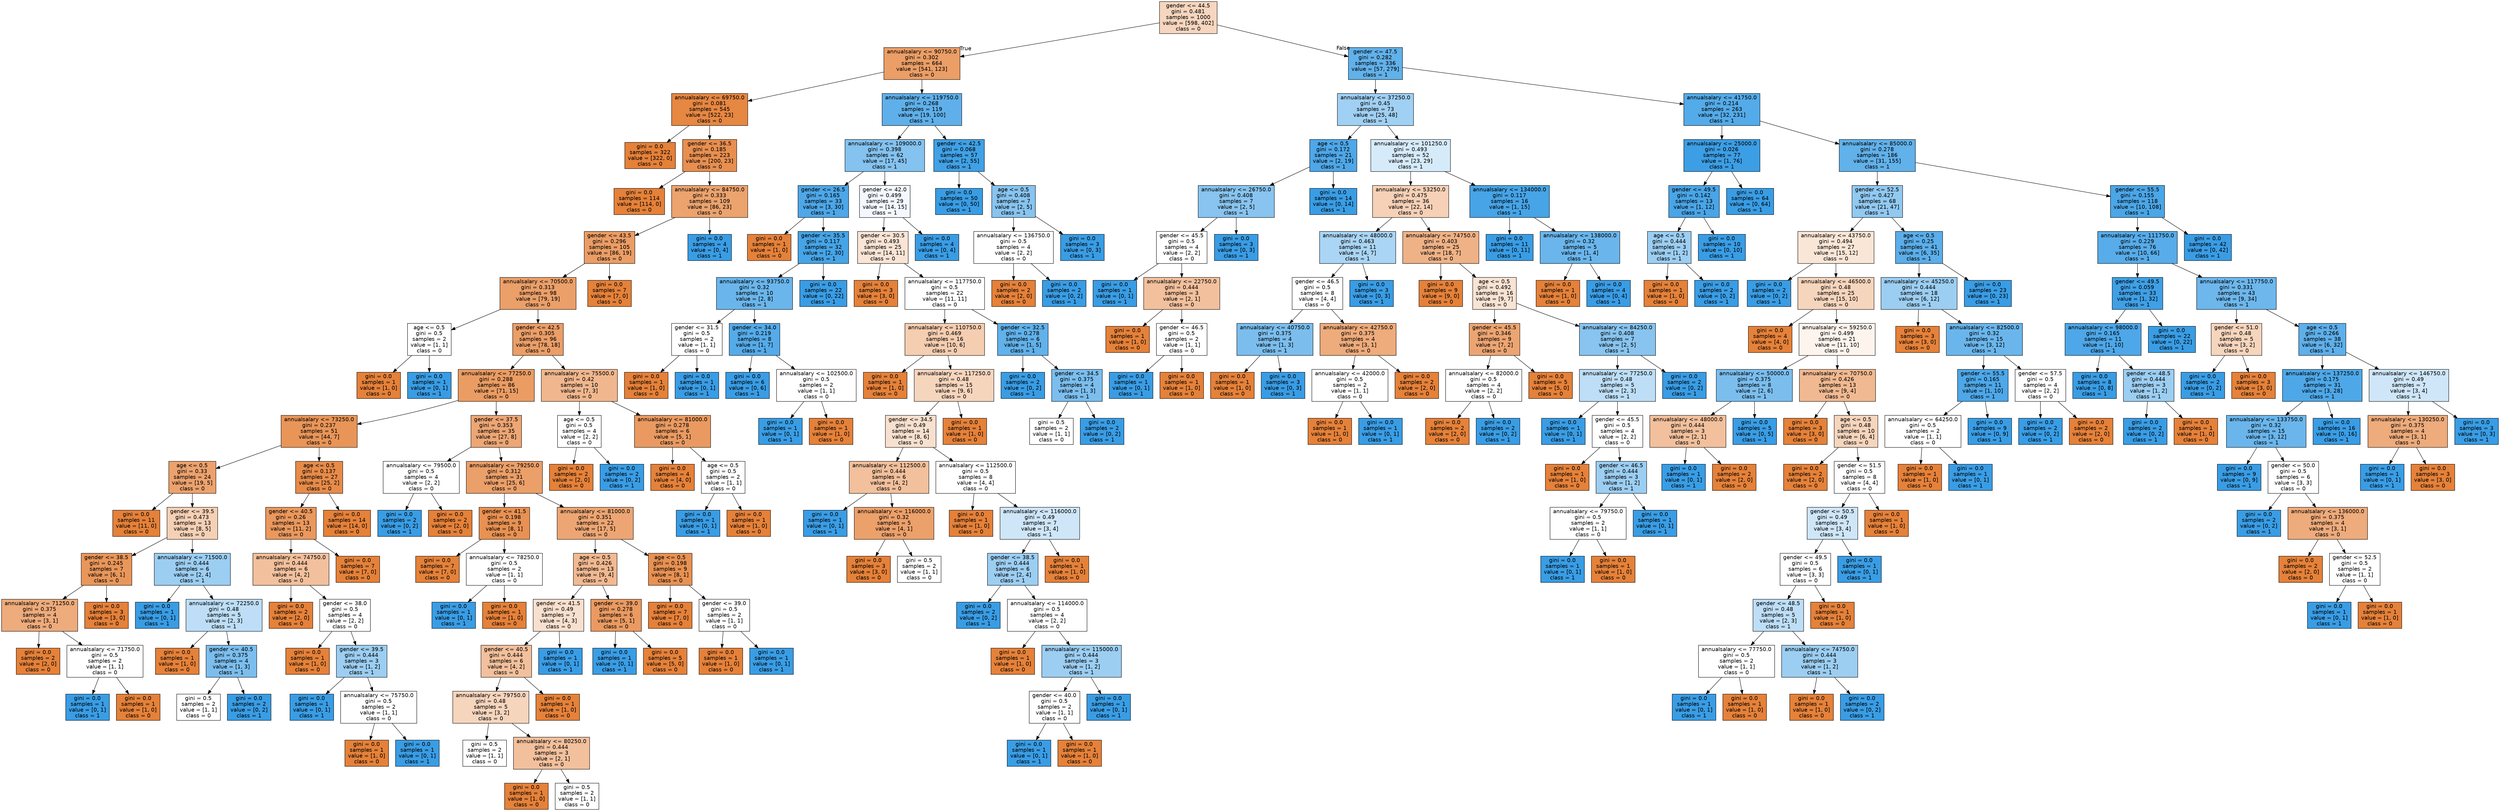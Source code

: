 digraph Tree {
node [shape=box, style="filled", color="black", fontname="helvetica"] ;
edge [fontname="helvetica"] ;
0 [label="gender <= 44.5\ngini = 0.481\nsamples = 1000\nvalue = [598, 402]\nclass = 0", fillcolor="#f6d6be"] ;
1 [label="annualsalary <= 90750.0\ngini = 0.302\nsamples = 664\nvalue = [541, 123]\nclass = 0", fillcolor="#eb9e66"] ;
0 -> 1 [labeldistance=2.5, labelangle=45, headlabel="True"] ;
2 [label="annualsalary <= 69750.0\ngini = 0.081\nsamples = 545\nvalue = [522, 23]\nclass = 0", fillcolor="#e68742"] ;
1 -> 2 ;
3 [label="gini = 0.0\nsamples = 322\nvalue = [322, 0]\nclass = 0", fillcolor="#e58139"] ;
2 -> 3 ;
4 [label="gender <= 36.5\ngini = 0.185\nsamples = 223\nvalue = [200, 23]\nclass = 0", fillcolor="#e88f50"] ;
2 -> 4 ;
5 [label="gini = 0.0\nsamples = 114\nvalue = [114, 0]\nclass = 0", fillcolor="#e58139"] ;
4 -> 5 ;
6 [label="annualsalary <= 84750.0\ngini = 0.333\nsamples = 109\nvalue = [86, 23]\nclass = 0", fillcolor="#eca36e"] ;
4 -> 6 ;
7 [label="gender <= 43.5\ngini = 0.296\nsamples = 105\nvalue = [86, 19]\nclass = 0", fillcolor="#eb9d65"] ;
6 -> 7 ;
8 [label="annualsalary <= 70500.0\ngini = 0.313\nsamples = 98\nvalue = [79, 19]\nclass = 0", fillcolor="#eb9f69"] ;
7 -> 8 ;
9 [label="age <= 0.5\ngini = 0.5\nsamples = 2\nvalue = [1, 1]\nclass = 0", fillcolor="#ffffff"] ;
8 -> 9 ;
10 [label="gini = 0.0\nsamples = 1\nvalue = [1, 0]\nclass = 0", fillcolor="#e58139"] ;
9 -> 10 ;
11 [label="gini = 0.0\nsamples = 1\nvalue = [0, 1]\nclass = 1", fillcolor="#399de5"] ;
9 -> 11 ;
12 [label="gender <= 42.5\ngini = 0.305\nsamples = 96\nvalue = [78, 18]\nclass = 0", fillcolor="#eb9e67"] ;
8 -> 12 ;
13 [label="annualsalary <= 77250.0\ngini = 0.288\nsamples = 86\nvalue = [71, 15]\nclass = 0", fillcolor="#ea9c63"] ;
12 -> 13 ;
14 [label="annualsalary <= 73250.0\ngini = 0.237\nsamples = 51\nvalue = [44, 7]\nclass = 0", fillcolor="#e99558"] ;
13 -> 14 ;
15 [label="age <= 0.5\ngini = 0.33\nsamples = 24\nvalue = [19, 5]\nclass = 0", fillcolor="#eca26d"] ;
14 -> 15 ;
16 [label="gini = 0.0\nsamples = 11\nvalue = [11, 0]\nclass = 0", fillcolor="#e58139"] ;
15 -> 16 ;
17 [label="gender <= 39.5\ngini = 0.473\nsamples = 13\nvalue = [8, 5]\nclass = 0", fillcolor="#f5d0b5"] ;
15 -> 17 ;
18 [label="gender <= 38.5\ngini = 0.245\nsamples = 7\nvalue = [6, 1]\nclass = 0", fillcolor="#e9965a"] ;
17 -> 18 ;
19 [label="annualsalary <= 71250.0\ngini = 0.375\nsamples = 4\nvalue = [3, 1]\nclass = 0", fillcolor="#eeab7b"] ;
18 -> 19 ;
20 [label="gini = 0.0\nsamples = 2\nvalue = [2, 0]\nclass = 0", fillcolor="#e58139"] ;
19 -> 20 ;
21 [label="annualsalary <= 71750.0\ngini = 0.5\nsamples = 2\nvalue = [1, 1]\nclass = 0", fillcolor="#ffffff"] ;
19 -> 21 ;
22 [label="gini = 0.0\nsamples = 1\nvalue = [0, 1]\nclass = 1", fillcolor="#399de5"] ;
21 -> 22 ;
23 [label="gini = 0.0\nsamples = 1\nvalue = [1, 0]\nclass = 0", fillcolor="#e58139"] ;
21 -> 23 ;
24 [label="gini = 0.0\nsamples = 3\nvalue = [3, 0]\nclass = 0", fillcolor="#e58139"] ;
18 -> 24 ;
25 [label="annualsalary <= 71500.0\ngini = 0.444\nsamples = 6\nvalue = [2, 4]\nclass = 1", fillcolor="#9ccef2"] ;
17 -> 25 ;
26 [label="gini = 0.0\nsamples = 1\nvalue = [0, 1]\nclass = 1", fillcolor="#399de5"] ;
25 -> 26 ;
27 [label="annualsalary <= 72250.0\ngini = 0.48\nsamples = 5\nvalue = [2, 3]\nclass = 1", fillcolor="#bddef6"] ;
25 -> 27 ;
28 [label="gini = 0.0\nsamples = 1\nvalue = [1, 0]\nclass = 0", fillcolor="#e58139"] ;
27 -> 28 ;
29 [label="gender <= 40.5\ngini = 0.375\nsamples = 4\nvalue = [1, 3]\nclass = 1", fillcolor="#7bbeee"] ;
27 -> 29 ;
30 [label="gini = 0.5\nsamples = 2\nvalue = [1, 1]\nclass = 0", fillcolor="#ffffff"] ;
29 -> 30 ;
31 [label="gini = 0.0\nsamples = 2\nvalue = [0, 2]\nclass = 1", fillcolor="#399de5"] ;
29 -> 31 ;
32 [label="age <= 0.5\ngini = 0.137\nsamples = 27\nvalue = [25, 2]\nclass = 0", fillcolor="#e78b49"] ;
14 -> 32 ;
33 [label="gender <= 40.5\ngini = 0.26\nsamples = 13\nvalue = [11, 2]\nclass = 0", fillcolor="#ea985d"] ;
32 -> 33 ;
34 [label="annualsalary <= 74750.0\ngini = 0.444\nsamples = 6\nvalue = [4, 2]\nclass = 0", fillcolor="#f2c09c"] ;
33 -> 34 ;
35 [label="gini = 0.0\nsamples = 2\nvalue = [2, 0]\nclass = 0", fillcolor="#e58139"] ;
34 -> 35 ;
36 [label="gender <= 38.0\ngini = 0.5\nsamples = 4\nvalue = [2, 2]\nclass = 0", fillcolor="#ffffff"] ;
34 -> 36 ;
37 [label="gini = 0.0\nsamples = 1\nvalue = [1, 0]\nclass = 0", fillcolor="#e58139"] ;
36 -> 37 ;
38 [label="gender <= 39.5\ngini = 0.444\nsamples = 3\nvalue = [1, 2]\nclass = 1", fillcolor="#9ccef2"] ;
36 -> 38 ;
39 [label="gini = 0.0\nsamples = 1\nvalue = [0, 1]\nclass = 1", fillcolor="#399de5"] ;
38 -> 39 ;
40 [label="annualsalary <= 75750.0\ngini = 0.5\nsamples = 2\nvalue = [1, 1]\nclass = 0", fillcolor="#ffffff"] ;
38 -> 40 ;
41 [label="gini = 0.0\nsamples = 1\nvalue = [1, 0]\nclass = 0", fillcolor="#e58139"] ;
40 -> 41 ;
42 [label="gini = 0.0\nsamples = 1\nvalue = [0, 1]\nclass = 1", fillcolor="#399de5"] ;
40 -> 42 ;
43 [label="gini = 0.0\nsamples = 7\nvalue = [7, 0]\nclass = 0", fillcolor="#e58139"] ;
33 -> 43 ;
44 [label="gini = 0.0\nsamples = 14\nvalue = [14, 0]\nclass = 0", fillcolor="#e58139"] ;
32 -> 44 ;
45 [label="gender <= 37.5\ngini = 0.353\nsamples = 35\nvalue = [27, 8]\nclass = 0", fillcolor="#eda674"] ;
13 -> 45 ;
46 [label="annualsalary <= 79500.0\ngini = 0.5\nsamples = 4\nvalue = [2, 2]\nclass = 0", fillcolor="#ffffff"] ;
45 -> 46 ;
47 [label="gini = 0.0\nsamples = 2\nvalue = [0, 2]\nclass = 1", fillcolor="#399de5"] ;
46 -> 47 ;
48 [label="gini = 0.0\nsamples = 2\nvalue = [2, 0]\nclass = 0", fillcolor="#e58139"] ;
46 -> 48 ;
49 [label="annualsalary <= 79250.0\ngini = 0.312\nsamples = 31\nvalue = [25, 6]\nclass = 0", fillcolor="#eb9f69"] ;
45 -> 49 ;
50 [label="gender <= 41.5\ngini = 0.198\nsamples = 9\nvalue = [8, 1]\nclass = 0", fillcolor="#e89152"] ;
49 -> 50 ;
51 [label="gini = 0.0\nsamples = 7\nvalue = [7, 0]\nclass = 0", fillcolor="#e58139"] ;
50 -> 51 ;
52 [label="annualsalary <= 78250.0\ngini = 0.5\nsamples = 2\nvalue = [1, 1]\nclass = 0", fillcolor="#ffffff"] ;
50 -> 52 ;
53 [label="gini = 0.0\nsamples = 1\nvalue = [0, 1]\nclass = 1", fillcolor="#399de5"] ;
52 -> 53 ;
54 [label="gini = 0.0\nsamples = 1\nvalue = [1, 0]\nclass = 0", fillcolor="#e58139"] ;
52 -> 54 ;
55 [label="annualsalary <= 81000.0\ngini = 0.351\nsamples = 22\nvalue = [17, 5]\nclass = 0", fillcolor="#eda673"] ;
49 -> 55 ;
56 [label="age <= 0.5\ngini = 0.426\nsamples = 13\nvalue = [9, 4]\nclass = 0", fillcolor="#f1b991"] ;
55 -> 56 ;
57 [label="gender <= 41.5\ngini = 0.49\nsamples = 7\nvalue = [4, 3]\nclass = 0", fillcolor="#f8e0ce"] ;
56 -> 57 ;
58 [label="gender <= 40.5\ngini = 0.444\nsamples = 6\nvalue = [4, 2]\nclass = 0", fillcolor="#f2c09c"] ;
57 -> 58 ;
59 [label="annualsalary <= 79750.0\ngini = 0.48\nsamples = 5\nvalue = [3, 2]\nclass = 0", fillcolor="#f6d5bd"] ;
58 -> 59 ;
60 [label="gini = 0.5\nsamples = 2\nvalue = [1, 1]\nclass = 0", fillcolor="#ffffff"] ;
59 -> 60 ;
61 [label="annualsalary <= 80250.0\ngini = 0.444\nsamples = 3\nvalue = [2, 1]\nclass = 0", fillcolor="#f2c09c"] ;
59 -> 61 ;
62 [label="gini = 0.0\nsamples = 1\nvalue = [1, 0]\nclass = 0", fillcolor="#e58139"] ;
61 -> 62 ;
63 [label="gini = 0.5\nsamples = 2\nvalue = [1, 1]\nclass = 0", fillcolor="#ffffff"] ;
61 -> 63 ;
64 [label="gini = 0.0\nsamples = 1\nvalue = [1, 0]\nclass = 0", fillcolor="#e58139"] ;
58 -> 64 ;
65 [label="gini = 0.0\nsamples = 1\nvalue = [0, 1]\nclass = 1", fillcolor="#399de5"] ;
57 -> 65 ;
66 [label="gender <= 39.0\ngini = 0.278\nsamples = 6\nvalue = [5, 1]\nclass = 0", fillcolor="#ea9a61"] ;
56 -> 66 ;
67 [label="gini = 0.0\nsamples = 1\nvalue = [0, 1]\nclass = 1", fillcolor="#399de5"] ;
66 -> 67 ;
68 [label="gini = 0.0\nsamples = 5\nvalue = [5, 0]\nclass = 0", fillcolor="#e58139"] ;
66 -> 68 ;
69 [label="age <= 0.5\ngini = 0.198\nsamples = 9\nvalue = [8, 1]\nclass = 0", fillcolor="#e89152"] ;
55 -> 69 ;
70 [label="gini = 0.0\nsamples = 7\nvalue = [7, 0]\nclass = 0", fillcolor="#e58139"] ;
69 -> 70 ;
71 [label="gender <= 39.0\ngini = 0.5\nsamples = 2\nvalue = [1, 1]\nclass = 0", fillcolor="#ffffff"] ;
69 -> 71 ;
72 [label="gini = 0.0\nsamples = 1\nvalue = [1, 0]\nclass = 0", fillcolor="#e58139"] ;
71 -> 72 ;
73 [label="gini = 0.0\nsamples = 1\nvalue = [0, 1]\nclass = 1", fillcolor="#399de5"] ;
71 -> 73 ;
74 [label="annualsalary <= 75500.0\ngini = 0.42\nsamples = 10\nvalue = [7, 3]\nclass = 0", fillcolor="#f0b78e"] ;
12 -> 74 ;
75 [label="age <= 0.5\ngini = 0.5\nsamples = 4\nvalue = [2, 2]\nclass = 0", fillcolor="#ffffff"] ;
74 -> 75 ;
76 [label="gini = 0.0\nsamples = 2\nvalue = [2, 0]\nclass = 0", fillcolor="#e58139"] ;
75 -> 76 ;
77 [label="gini = 0.0\nsamples = 2\nvalue = [0, 2]\nclass = 1", fillcolor="#399de5"] ;
75 -> 77 ;
78 [label="annualsalary <= 81000.0\ngini = 0.278\nsamples = 6\nvalue = [5, 1]\nclass = 0", fillcolor="#ea9a61"] ;
74 -> 78 ;
79 [label="gini = 0.0\nsamples = 4\nvalue = [4, 0]\nclass = 0", fillcolor="#e58139"] ;
78 -> 79 ;
80 [label="age <= 0.5\ngini = 0.5\nsamples = 2\nvalue = [1, 1]\nclass = 0", fillcolor="#ffffff"] ;
78 -> 80 ;
81 [label="gini = 0.0\nsamples = 1\nvalue = [0, 1]\nclass = 1", fillcolor="#399de5"] ;
80 -> 81 ;
82 [label="gini = 0.0\nsamples = 1\nvalue = [1, 0]\nclass = 0", fillcolor="#e58139"] ;
80 -> 82 ;
83 [label="gini = 0.0\nsamples = 7\nvalue = [7, 0]\nclass = 0", fillcolor="#e58139"] ;
7 -> 83 ;
84 [label="gini = 0.0\nsamples = 4\nvalue = [0, 4]\nclass = 1", fillcolor="#399de5"] ;
6 -> 84 ;
85 [label="annualsalary <= 119750.0\ngini = 0.268\nsamples = 119\nvalue = [19, 100]\nclass = 1", fillcolor="#5fb0ea"] ;
1 -> 85 ;
86 [label="annualsalary <= 109000.0\ngini = 0.398\nsamples = 62\nvalue = [17, 45]\nclass = 1", fillcolor="#84c2ef"] ;
85 -> 86 ;
87 [label="gender <= 26.5\ngini = 0.165\nsamples = 33\nvalue = [3, 30]\nclass = 1", fillcolor="#4da7e8"] ;
86 -> 87 ;
88 [label="gini = 0.0\nsamples = 1\nvalue = [1, 0]\nclass = 0", fillcolor="#e58139"] ;
87 -> 88 ;
89 [label="gender <= 35.5\ngini = 0.117\nsamples = 32\nvalue = [2, 30]\nclass = 1", fillcolor="#46a4e7"] ;
87 -> 89 ;
90 [label="annualsalary <= 93750.0\ngini = 0.32\nsamples = 10\nvalue = [2, 8]\nclass = 1", fillcolor="#6ab6ec"] ;
89 -> 90 ;
91 [label="gender <= 31.5\ngini = 0.5\nsamples = 2\nvalue = [1, 1]\nclass = 0", fillcolor="#ffffff"] ;
90 -> 91 ;
92 [label="gini = 0.0\nsamples = 1\nvalue = [1, 0]\nclass = 0", fillcolor="#e58139"] ;
91 -> 92 ;
93 [label="gini = 0.0\nsamples = 1\nvalue = [0, 1]\nclass = 1", fillcolor="#399de5"] ;
91 -> 93 ;
94 [label="gender <= 34.0\ngini = 0.219\nsamples = 8\nvalue = [1, 7]\nclass = 1", fillcolor="#55abe9"] ;
90 -> 94 ;
95 [label="gini = 0.0\nsamples = 6\nvalue = [0, 6]\nclass = 1", fillcolor="#399de5"] ;
94 -> 95 ;
96 [label="annualsalary <= 102500.0\ngini = 0.5\nsamples = 2\nvalue = [1, 1]\nclass = 0", fillcolor="#ffffff"] ;
94 -> 96 ;
97 [label="gini = 0.0\nsamples = 1\nvalue = [0, 1]\nclass = 1", fillcolor="#399de5"] ;
96 -> 97 ;
98 [label="gini = 0.0\nsamples = 1\nvalue = [1, 0]\nclass = 0", fillcolor="#e58139"] ;
96 -> 98 ;
99 [label="gini = 0.0\nsamples = 22\nvalue = [0, 22]\nclass = 1", fillcolor="#399de5"] ;
89 -> 99 ;
100 [label="gender <= 42.0\ngini = 0.499\nsamples = 29\nvalue = [14, 15]\nclass = 1", fillcolor="#f2f8fd"] ;
86 -> 100 ;
101 [label="gender <= 30.5\ngini = 0.493\nsamples = 25\nvalue = [14, 11]\nclass = 0", fillcolor="#f9e4d5"] ;
100 -> 101 ;
102 [label="gini = 0.0\nsamples = 3\nvalue = [3, 0]\nclass = 0", fillcolor="#e58139"] ;
101 -> 102 ;
103 [label="annualsalary <= 117750.0\ngini = 0.5\nsamples = 22\nvalue = [11, 11]\nclass = 0", fillcolor="#ffffff"] ;
101 -> 103 ;
104 [label="annualsalary <= 110750.0\ngini = 0.469\nsamples = 16\nvalue = [10, 6]\nclass = 0", fillcolor="#f5cdb0"] ;
103 -> 104 ;
105 [label="gini = 0.0\nsamples = 1\nvalue = [1, 0]\nclass = 0", fillcolor="#e58139"] ;
104 -> 105 ;
106 [label="annualsalary <= 117250.0\ngini = 0.48\nsamples = 15\nvalue = [9, 6]\nclass = 0", fillcolor="#f6d5bd"] ;
104 -> 106 ;
107 [label="gender <= 34.5\ngini = 0.49\nsamples = 14\nvalue = [8, 6]\nclass = 0", fillcolor="#f8e0ce"] ;
106 -> 107 ;
108 [label="annualsalary <= 112500.0\ngini = 0.444\nsamples = 6\nvalue = [4, 2]\nclass = 0", fillcolor="#f2c09c"] ;
107 -> 108 ;
109 [label="gini = 0.0\nsamples = 1\nvalue = [0, 1]\nclass = 1", fillcolor="#399de5"] ;
108 -> 109 ;
110 [label="annualsalary <= 116000.0\ngini = 0.32\nsamples = 5\nvalue = [4, 1]\nclass = 0", fillcolor="#eca06a"] ;
108 -> 110 ;
111 [label="gini = 0.0\nsamples = 3\nvalue = [3, 0]\nclass = 0", fillcolor="#e58139"] ;
110 -> 111 ;
112 [label="gini = 0.5\nsamples = 2\nvalue = [1, 1]\nclass = 0", fillcolor="#ffffff"] ;
110 -> 112 ;
113 [label="annualsalary <= 112500.0\ngini = 0.5\nsamples = 8\nvalue = [4, 4]\nclass = 0", fillcolor="#ffffff"] ;
107 -> 113 ;
114 [label="gini = 0.0\nsamples = 1\nvalue = [1, 0]\nclass = 0", fillcolor="#e58139"] ;
113 -> 114 ;
115 [label="annualsalary <= 116000.0\ngini = 0.49\nsamples = 7\nvalue = [3, 4]\nclass = 1", fillcolor="#cee6f8"] ;
113 -> 115 ;
116 [label="gender <= 38.5\ngini = 0.444\nsamples = 6\nvalue = [2, 4]\nclass = 1", fillcolor="#9ccef2"] ;
115 -> 116 ;
117 [label="gini = 0.0\nsamples = 2\nvalue = [0, 2]\nclass = 1", fillcolor="#399de5"] ;
116 -> 117 ;
118 [label="annualsalary <= 114000.0\ngini = 0.5\nsamples = 4\nvalue = [2, 2]\nclass = 0", fillcolor="#ffffff"] ;
116 -> 118 ;
119 [label="gini = 0.0\nsamples = 1\nvalue = [1, 0]\nclass = 0", fillcolor="#e58139"] ;
118 -> 119 ;
120 [label="annualsalary <= 115000.0\ngini = 0.444\nsamples = 3\nvalue = [1, 2]\nclass = 1", fillcolor="#9ccef2"] ;
118 -> 120 ;
121 [label="gender <= 40.0\ngini = 0.5\nsamples = 2\nvalue = [1, 1]\nclass = 0", fillcolor="#ffffff"] ;
120 -> 121 ;
122 [label="gini = 0.0\nsamples = 1\nvalue = [0, 1]\nclass = 1", fillcolor="#399de5"] ;
121 -> 122 ;
123 [label="gini = 0.0\nsamples = 1\nvalue = [1, 0]\nclass = 0", fillcolor="#e58139"] ;
121 -> 123 ;
124 [label="gini = 0.0\nsamples = 1\nvalue = [0, 1]\nclass = 1", fillcolor="#399de5"] ;
120 -> 124 ;
125 [label="gini = 0.0\nsamples = 1\nvalue = [1, 0]\nclass = 0", fillcolor="#e58139"] ;
115 -> 125 ;
126 [label="gini = 0.0\nsamples = 1\nvalue = [1, 0]\nclass = 0", fillcolor="#e58139"] ;
106 -> 126 ;
127 [label="gender <= 32.5\ngini = 0.278\nsamples = 6\nvalue = [1, 5]\nclass = 1", fillcolor="#61b1ea"] ;
103 -> 127 ;
128 [label="gini = 0.0\nsamples = 2\nvalue = [0, 2]\nclass = 1", fillcolor="#399de5"] ;
127 -> 128 ;
129 [label="gender <= 34.5\ngini = 0.375\nsamples = 4\nvalue = [1, 3]\nclass = 1", fillcolor="#7bbeee"] ;
127 -> 129 ;
130 [label="gini = 0.5\nsamples = 2\nvalue = [1, 1]\nclass = 0", fillcolor="#ffffff"] ;
129 -> 130 ;
131 [label="gini = 0.0\nsamples = 2\nvalue = [0, 2]\nclass = 1", fillcolor="#399de5"] ;
129 -> 131 ;
132 [label="gini = 0.0\nsamples = 4\nvalue = [0, 4]\nclass = 1", fillcolor="#399de5"] ;
100 -> 132 ;
133 [label="gender <= 42.5\ngini = 0.068\nsamples = 57\nvalue = [2, 55]\nclass = 1", fillcolor="#40a1e6"] ;
85 -> 133 ;
134 [label="gini = 0.0\nsamples = 50\nvalue = [0, 50]\nclass = 1", fillcolor="#399de5"] ;
133 -> 134 ;
135 [label="age <= 0.5\ngini = 0.408\nsamples = 7\nvalue = [2, 5]\nclass = 1", fillcolor="#88c4ef"] ;
133 -> 135 ;
136 [label="annualsalary <= 136750.0\ngini = 0.5\nsamples = 4\nvalue = [2, 2]\nclass = 0", fillcolor="#ffffff"] ;
135 -> 136 ;
137 [label="gini = 0.0\nsamples = 2\nvalue = [2, 0]\nclass = 0", fillcolor="#e58139"] ;
136 -> 137 ;
138 [label="gini = 0.0\nsamples = 2\nvalue = [0, 2]\nclass = 1", fillcolor="#399de5"] ;
136 -> 138 ;
139 [label="gini = 0.0\nsamples = 3\nvalue = [0, 3]\nclass = 1", fillcolor="#399de5"] ;
135 -> 139 ;
140 [label="gender <= 47.5\ngini = 0.282\nsamples = 336\nvalue = [57, 279]\nclass = 1", fillcolor="#61b1ea"] ;
0 -> 140 [labeldistance=2.5, labelangle=-45, headlabel="False"] ;
141 [label="annualsalary <= 37250.0\ngini = 0.45\nsamples = 73\nvalue = [25, 48]\nclass = 1", fillcolor="#a0d0f3"] ;
140 -> 141 ;
142 [label="age <= 0.5\ngini = 0.172\nsamples = 21\nvalue = [2, 19]\nclass = 1", fillcolor="#4ea7e8"] ;
141 -> 142 ;
143 [label="annualsalary <= 26750.0\ngini = 0.408\nsamples = 7\nvalue = [2, 5]\nclass = 1", fillcolor="#88c4ef"] ;
142 -> 143 ;
144 [label="gender <= 45.5\ngini = 0.5\nsamples = 4\nvalue = [2, 2]\nclass = 0", fillcolor="#ffffff"] ;
143 -> 144 ;
145 [label="gini = 0.0\nsamples = 1\nvalue = [0, 1]\nclass = 1", fillcolor="#399de5"] ;
144 -> 145 ;
146 [label="annualsalary <= 22750.0\ngini = 0.444\nsamples = 3\nvalue = [2, 1]\nclass = 0", fillcolor="#f2c09c"] ;
144 -> 146 ;
147 [label="gini = 0.0\nsamples = 1\nvalue = [1, 0]\nclass = 0", fillcolor="#e58139"] ;
146 -> 147 ;
148 [label="gender <= 46.5\ngini = 0.5\nsamples = 2\nvalue = [1, 1]\nclass = 0", fillcolor="#ffffff"] ;
146 -> 148 ;
149 [label="gini = 0.0\nsamples = 1\nvalue = [0, 1]\nclass = 1", fillcolor="#399de5"] ;
148 -> 149 ;
150 [label="gini = 0.0\nsamples = 1\nvalue = [1, 0]\nclass = 0", fillcolor="#e58139"] ;
148 -> 150 ;
151 [label="gini = 0.0\nsamples = 3\nvalue = [0, 3]\nclass = 1", fillcolor="#399de5"] ;
143 -> 151 ;
152 [label="gini = 0.0\nsamples = 14\nvalue = [0, 14]\nclass = 1", fillcolor="#399de5"] ;
142 -> 152 ;
153 [label="annualsalary <= 101250.0\ngini = 0.493\nsamples = 52\nvalue = [23, 29]\nclass = 1", fillcolor="#d6ebfa"] ;
141 -> 153 ;
154 [label="annualsalary <= 53250.0\ngini = 0.475\nsamples = 36\nvalue = [22, 14]\nclass = 0", fillcolor="#f6d1b7"] ;
153 -> 154 ;
155 [label="annualsalary <= 48000.0\ngini = 0.463\nsamples = 11\nvalue = [4, 7]\nclass = 1", fillcolor="#aad5f4"] ;
154 -> 155 ;
156 [label="gender <= 46.5\ngini = 0.5\nsamples = 8\nvalue = [4, 4]\nclass = 0", fillcolor="#ffffff"] ;
155 -> 156 ;
157 [label="annualsalary <= 40750.0\ngini = 0.375\nsamples = 4\nvalue = [1, 3]\nclass = 1", fillcolor="#7bbeee"] ;
156 -> 157 ;
158 [label="gini = 0.0\nsamples = 1\nvalue = [1, 0]\nclass = 0", fillcolor="#e58139"] ;
157 -> 158 ;
159 [label="gini = 0.0\nsamples = 3\nvalue = [0, 3]\nclass = 1", fillcolor="#399de5"] ;
157 -> 159 ;
160 [label="annualsalary <= 42750.0\ngini = 0.375\nsamples = 4\nvalue = [3, 1]\nclass = 0", fillcolor="#eeab7b"] ;
156 -> 160 ;
161 [label="annualsalary <= 42000.0\ngini = 0.5\nsamples = 2\nvalue = [1, 1]\nclass = 0", fillcolor="#ffffff"] ;
160 -> 161 ;
162 [label="gini = 0.0\nsamples = 1\nvalue = [1, 0]\nclass = 0", fillcolor="#e58139"] ;
161 -> 162 ;
163 [label="gini = 0.0\nsamples = 1\nvalue = [0, 1]\nclass = 1", fillcolor="#399de5"] ;
161 -> 163 ;
164 [label="gini = 0.0\nsamples = 2\nvalue = [2, 0]\nclass = 0", fillcolor="#e58139"] ;
160 -> 164 ;
165 [label="gini = 0.0\nsamples = 3\nvalue = [0, 3]\nclass = 1", fillcolor="#399de5"] ;
155 -> 165 ;
166 [label="annualsalary <= 74750.0\ngini = 0.403\nsamples = 25\nvalue = [18, 7]\nclass = 0", fillcolor="#efb286"] ;
154 -> 166 ;
167 [label="gini = 0.0\nsamples = 9\nvalue = [9, 0]\nclass = 0", fillcolor="#e58139"] ;
166 -> 167 ;
168 [label="age <= 0.5\ngini = 0.492\nsamples = 16\nvalue = [9, 7]\nclass = 0", fillcolor="#f9e3d3"] ;
166 -> 168 ;
169 [label="gender <= 45.5\ngini = 0.346\nsamples = 9\nvalue = [7, 2]\nclass = 0", fillcolor="#eca572"] ;
168 -> 169 ;
170 [label="annualsalary <= 82000.0\ngini = 0.5\nsamples = 4\nvalue = [2, 2]\nclass = 0", fillcolor="#ffffff"] ;
169 -> 170 ;
171 [label="gini = 0.0\nsamples = 2\nvalue = [2, 0]\nclass = 0", fillcolor="#e58139"] ;
170 -> 171 ;
172 [label="gini = 0.0\nsamples = 2\nvalue = [0, 2]\nclass = 1", fillcolor="#399de5"] ;
170 -> 172 ;
173 [label="gini = 0.0\nsamples = 5\nvalue = [5, 0]\nclass = 0", fillcolor="#e58139"] ;
169 -> 173 ;
174 [label="annualsalary <= 84250.0\ngini = 0.408\nsamples = 7\nvalue = [2, 5]\nclass = 1", fillcolor="#88c4ef"] ;
168 -> 174 ;
175 [label="annualsalary <= 77250.0\ngini = 0.48\nsamples = 5\nvalue = [2, 3]\nclass = 1", fillcolor="#bddef6"] ;
174 -> 175 ;
176 [label="gini = 0.0\nsamples = 1\nvalue = [0, 1]\nclass = 1", fillcolor="#399de5"] ;
175 -> 176 ;
177 [label="gender <= 45.5\ngini = 0.5\nsamples = 4\nvalue = [2, 2]\nclass = 0", fillcolor="#ffffff"] ;
175 -> 177 ;
178 [label="gini = 0.0\nsamples = 1\nvalue = [1, 0]\nclass = 0", fillcolor="#e58139"] ;
177 -> 178 ;
179 [label="gender <= 46.5\ngini = 0.444\nsamples = 3\nvalue = [1, 2]\nclass = 1", fillcolor="#9ccef2"] ;
177 -> 179 ;
180 [label="annualsalary <= 79750.0\ngini = 0.5\nsamples = 2\nvalue = [1, 1]\nclass = 0", fillcolor="#ffffff"] ;
179 -> 180 ;
181 [label="gini = 0.0\nsamples = 1\nvalue = [0, 1]\nclass = 1", fillcolor="#399de5"] ;
180 -> 181 ;
182 [label="gini = 0.0\nsamples = 1\nvalue = [1, 0]\nclass = 0", fillcolor="#e58139"] ;
180 -> 182 ;
183 [label="gini = 0.0\nsamples = 1\nvalue = [0, 1]\nclass = 1", fillcolor="#399de5"] ;
179 -> 183 ;
184 [label="gini = 0.0\nsamples = 2\nvalue = [0, 2]\nclass = 1", fillcolor="#399de5"] ;
174 -> 184 ;
185 [label="annualsalary <= 134000.0\ngini = 0.117\nsamples = 16\nvalue = [1, 15]\nclass = 1", fillcolor="#46a4e7"] ;
153 -> 185 ;
186 [label="gini = 0.0\nsamples = 11\nvalue = [0, 11]\nclass = 1", fillcolor="#399de5"] ;
185 -> 186 ;
187 [label="annualsalary <= 138000.0\ngini = 0.32\nsamples = 5\nvalue = [1, 4]\nclass = 1", fillcolor="#6ab6ec"] ;
185 -> 187 ;
188 [label="gini = 0.0\nsamples = 1\nvalue = [1, 0]\nclass = 0", fillcolor="#e58139"] ;
187 -> 188 ;
189 [label="gini = 0.0\nsamples = 4\nvalue = [0, 4]\nclass = 1", fillcolor="#399de5"] ;
187 -> 189 ;
190 [label="annualsalary <= 41750.0\ngini = 0.214\nsamples = 263\nvalue = [32, 231]\nclass = 1", fillcolor="#54abe9"] ;
140 -> 190 ;
191 [label="annualsalary <= 25000.0\ngini = 0.026\nsamples = 77\nvalue = [1, 76]\nclass = 1", fillcolor="#3c9ee5"] ;
190 -> 191 ;
192 [label="gender <= 49.5\ngini = 0.142\nsamples = 13\nvalue = [1, 12]\nclass = 1", fillcolor="#49a5e7"] ;
191 -> 192 ;
193 [label="age <= 0.5\ngini = 0.444\nsamples = 3\nvalue = [1, 2]\nclass = 1", fillcolor="#9ccef2"] ;
192 -> 193 ;
194 [label="gini = 0.0\nsamples = 1\nvalue = [1, 0]\nclass = 0", fillcolor="#e58139"] ;
193 -> 194 ;
195 [label="gini = 0.0\nsamples = 2\nvalue = [0, 2]\nclass = 1", fillcolor="#399de5"] ;
193 -> 195 ;
196 [label="gini = 0.0\nsamples = 10\nvalue = [0, 10]\nclass = 1", fillcolor="#399de5"] ;
192 -> 196 ;
197 [label="gini = 0.0\nsamples = 64\nvalue = [0, 64]\nclass = 1", fillcolor="#399de5"] ;
191 -> 197 ;
198 [label="annualsalary <= 85000.0\ngini = 0.278\nsamples = 186\nvalue = [31, 155]\nclass = 1", fillcolor="#61b1ea"] ;
190 -> 198 ;
199 [label="gender <= 52.5\ngini = 0.427\nsamples = 68\nvalue = [21, 47]\nclass = 1", fillcolor="#91c9f1"] ;
198 -> 199 ;
200 [label="annualsalary <= 43750.0\ngini = 0.494\nsamples = 27\nvalue = [15, 12]\nclass = 0", fillcolor="#fae6d7"] ;
199 -> 200 ;
201 [label="gini = 0.0\nsamples = 2\nvalue = [0, 2]\nclass = 1", fillcolor="#399de5"] ;
200 -> 201 ;
202 [label="annualsalary <= 46500.0\ngini = 0.48\nsamples = 25\nvalue = [15, 10]\nclass = 0", fillcolor="#f6d5bd"] ;
200 -> 202 ;
203 [label="gini = 0.0\nsamples = 4\nvalue = [4, 0]\nclass = 0", fillcolor="#e58139"] ;
202 -> 203 ;
204 [label="annualsalary <= 59250.0\ngini = 0.499\nsamples = 21\nvalue = [11, 10]\nclass = 0", fillcolor="#fdf4ed"] ;
202 -> 204 ;
205 [label="annualsalary <= 50000.0\ngini = 0.375\nsamples = 8\nvalue = [2, 6]\nclass = 1", fillcolor="#7bbeee"] ;
204 -> 205 ;
206 [label="annualsalary <= 48000.0\ngini = 0.444\nsamples = 3\nvalue = [2, 1]\nclass = 0", fillcolor="#f2c09c"] ;
205 -> 206 ;
207 [label="gini = 0.0\nsamples = 1\nvalue = [0, 1]\nclass = 1", fillcolor="#399de5"] ;
206 -> 207 ;
208 [label="gini = 0.0\nsamples = 2\nvalue = [2, 0]\nclass = 0", fillcolor="#e58139"] ;
206 -> 208 ;
209 [label="gini = 0.0\nsamples = 5\nvalue = [0, 5]\nclass = 1", fillcolor="#399de5"] ;
205 -> 209 ;
210 [label="annualsalary <= 70750.0\ngini = 0.426\nsamples = 13\nvalue = [9, 4]\nclass = 0", fillcolor="#f1b991"] ;
204 -> 210 ;
211 [label="gini = 0.0\nsamples = 3\nvalue = [3, 0]\nclass = 0", fillcolor="#e58139"] ;
210 -> 211 ;
212 [label="age <= 0.5\ngini = 0.48\nsamples = 10\nvalue = [6, 4]\nclass = 0", fillcolor="#f6d5bd"] ;
210 -> 212 ;
213 [label="gini = 0.0\nsamples = 2\nvalue = [2, 0]\nclass = 0", fillcolor="#e58139"] ;
212 -> 213 ;
214 [label="gender <= 51.5\ngini = 0.5\nsamples = 8\nvalue = [4, 4]\nclass = 0", fillcolor="#ffffff"] ;
212 -> 214 ;
215 [label="gender <= 50.5\ngini = 0.49\nsamples = 7\nvalue = [3, 4]\nclass = 1", fillcolor="#cee6f8"] ;
214 -> 215 ;
216 [label="gender <= 49.5\ngini = 0.5\nsamples = 6\nvalue = [3, 3]\nclass = 0", fillcolor="#ffffff"] ;
215 -> 216 ;
217 [label="gender <= 48.5\ngini = 0.48\nsamples = 5\nvalue = [2, 3]\nclass = 1", fillcolor="#bddef6"] ;
216 -> 217 ;
218 [label="annualsalary <= 77750.0\ngini = 0.5\nsamples = 2\nvalue = [1, 1]\nclass = 0", fillcolor="#ffffff"] ;
217 -> 218 ;
219 [label="gini = 0.0\nsamples = 1\nvalue = [0, 1]\nclass = 1", fillcolor="#399de5"] ;
218 -> 219 ;
220 [label="gini = 0.0\nsamples = 1\nvalue = [1, 0]\nclass = 0", fillcolor="#e58139"] ;
218 -> 220 ;
221 [label="annualsalary <= 74750.0\ngini = 0.444\nsamples = 3\nvalue = [1, 2]\nclass = 1", fillcolor="#9ccef2"] ;
217 -> 221 ;
222 [label="gini = 0.0\nsamples = 1\nvalue = [1, 0]\nclass = 0", fillcolor="#e58139"] ;
221 -> 222 ;
223 [label="gini = 0.0\nsamples = 2\nvalue = [0, 2]\nclass = 1", fillcolor="#399de5"] ;
221 -> 223 ;
224 [label="gini = 0.0\nsamples = 1\nvalue = [1, 0]\nclass = 0", fillcolor="#e58139"] ;
216 -> 224 ;
225 [label="gini = 0.0\nsamples = 1\nvalue = [0, 1]\nclass = 1", fillcolor="#399de5"] ;
215 -> 225 ;
226 [label="gini = 0.0\nsamples = 1\nvalue = [1, 0]\nclass = 0", fillcolor="#e58139"] ;
214 -> 226 ;
227 [label="age <= 0.5\ngini = 0.25\nsamples = 41\nvalue = [6, 35]\nclass = 1", fillcolor="#5baee9"] ;
199 -> 227 ;
228 [label="annualsalary <= 45250.0\ngini = 0.444\nsamples = 18\nvalue = [6, 12]\nclass = 1", fillcolor="#9ccef2"] ;
227 -> 228 ;
229 [label="gini = 0.0\nsamples = 3\nvalue = [3, 0]\nclass = 0", fillcolor="#e58139"] ;
228 -> 229 ;
230 [label="annualsalary <= 82500.0\ngini = 0.32\nsamples = 15\nvalue = [3, 12]\nclass = 1", fillcolor="#6ab6ec"] ;
228 -> 230 ;
231 [label="gender <= 55.5\ngini = 0.165\nsamples = 11\nvalue = [1, 10]\nclass = 1", fillcolor="#4da7e8"] ;
230 -> 231 ;
232 [label="annualsalary <= 64250.0\ngini = 0.5\nsamples = 2\nvalue = [1, 1]\nclass = 0", fillcolor="#ffffff"] ;
231 -> 232 ;
233 [label="gini = 0.0\nsamples = 1\nvalue = [1, 0]\nclass = 0", fillcolor="#e58139"] ;
232 -> 233 ;
234 [label="gini = 0.0\nsamples = 1\nvalue = [0, 1]\nclass = 1", fillcolor="#399de5"] ;
232 -> 234 ;
235 [label="gini = 0.0\nsamples = 9\nvalue = [0, 9]\nclass = 1", fillcolor="#399de5"] ;
231 -> 235 ;
236 [label="gender <= 57.5\ngini = 0.5\nsamples = 4\nvalue = [2, 2]\nclass = 0", fillcolor="#ffffff"] ;
230 -> 236 ;
237 [label="gini = 0.0\nsamples = 2\nvalue = [0, 2]\nclass = 1", fillcolor="#399de5"] ;
236 -> 237 ;
238 [label="gini = 0.0\nsamples = 2\nvalue = [2, 0]\nclass = 0", fillcolor="#e58139"] ;
236 -> 238 ;
239 [label="gini = 0.0\nsamples = 23\nvalue = [0, 23]\nclass = 1", fillcolor="#399de5"] ;
227 -> 239 ;
240 [label="gender <= 55.5\ngini = 0.155\nsamples = 118\nvalue = [10, 108]\nclass = 1", fillcolor="#4ba6e7"] ;
198 -> 240 ;
241 [label="annualsalary <= 111750.0\ngini = 0.229\nsamples = 76\nvalue = [10, 66]\nclass = 1", fillcolor="#57ace9"] ;
240 -> 241 ;
242 [label="gender <= 49.5\ngini = 0.059\nsamples = 33\nvalue = [1, 32]\nclass = 1", fillcolor="#3fa0e6"] ;
241 -> 242 ;
243 [label="annualsalary <= 98000.0\ngini = 0.165\nsamples = 11\nvalue = [1, 10]\nclass = 1", fillcolor="#4da7e8"] ;
242 -> 243 ;
244 [label="gini = 0.0\nsamples = 8\nvalue = [0, 8]\nclass = 1", fillcolor="#399de5"] ;
243 -> 244 ;
245 [label="gender <= 48.5\ngini = 0.444\nsamples = 3\nvalue = [1, 2]\nclass = 1", fillcolor="#9ccef2"] ;
243 -> 245 ;
246 [label="gini = 0.0\nsamples = 2\nvalue = [0, 2]\nclass = 1", fillcolor="#399de5"] ;
245 -> 246 ;
247 [label="gini = 0.0\nsamples = 1\nvalue = [1, 0]\nclass = 0", fillcolor="#e58139"] ;
245 -> 247 ;
248 [label="gini = 0.0\nsamples = 22\nvalue = [0, 22]\nclass = 1", fillcolor="#399de5"] ;
242 -> 248 ;
249 [label="annualsalary <= 117750.0\ngini = 0.331\nsamples = 43\nvalue = [9, 34]\nclass = 1", fillcolor="#6db7ec"] ;
241 -> 249 ;
250 [label="gender <= 51.0\ngini = 0.48\nsamples = 5\nvalue = [3, 2]\nclass = 0", fillcolor="#f6d5bd"] ;
249 -> 250 ;
251 [label="gini = 0.0\nsamples = 2\nvalue = [0, 2]\nclass = 1", fillcolor="#399de5"] ;
250 -> 251 ;
252 [label="gini = 0.0\nsamples = 3\nvalue = [3, 0]\nclass = 0", fillcolor="#e58139"] ;
250 -> 252 ;
253 [label="age <= 0.5\ngini = 0.266\nsamples = 38\nvalue = [6, 32]\nclass = 1", fillcolor="#5eafea"] ;
249 -> 253 ;
254 [label="annualsalary <= 137250.0\ngini = 0.175\nsamples = 31\nvalue = [3, 28]\nclass = 1", fillcolor="#4ea8e8"] ;
253 -> 254 ;
255 [label="annualsalary <= 133750.0\ngini = 0.32\nsamples = 15\nvalue = [3, 12]\nclass = 1", fillcolor="#6ab6ec"] ;
254 -> 255 ;
256 [label="gini = 0.0\nsamples = 9\nvalue = [0, 9]\nclass = 1", fillcolor="#399de5"] ;
255 -> 256 ;
257 [label="gender <= 50.0\ngini = 0.5\nsamples = 6\nvalue = [3, 3]\nclass = 0", fillcolor="#ffffff"] ;
255 -> 257 ;
258 [label="gini = 0.0\nsamples = 2\nvalue = [0, 2]\nclass = 1", fillcolor="#399de5"] ;
257 -> 258 ;
259 [label="annualsalary <= 136000.0\ngini = 0.375\nsamples = 4\nvalue = [3, 1]\nclass = 0", fillcolor="#eeab7b"] ;
257 -> 259 ;
260 [label="gini = 0.0\nsamples = 2\nvalue = [2, 0]\nclass = 0", fillcolor="#e58139"] ;
259 -> 260 ;
261 [label="gender <= 52.5\ngini = 0.5\nsamples = 2\nvalue = [1, 1]\nclass = 0", fillcolor="#ffffff"] ;
259 -> 261 ;
262 [label="gini = 0.0\nsamples = 1\nvalue = [0, 1]\nclass = 1", fillcolor="#399de5"] ;
261 -> 262 ;
263 [label="gini = 0.0\nsamples = 1\nvalue = [1, 0]\nclass = 0", fillcolor="#e58139"] ;
261 -> 263 ;
264 [label="gini = 0.0\nsamples = 16\nvalue = [0, 16]\nclass = 1", fillcolor="#399de5"] ;
254 -> 264 ;
265 [label="annualsalary <= 146750.0\ngini = 0.49\nsamples = 7\nvalue = [3, 4]\nclass = 1", fillcolor="#cee6f8"] ;
253 -> 265 ;
266 [label="annualsalary <= 130250.0\ngini = 0.375\nsamples = 4\nvalue = [3, 1]\nclass = 0", fillcolor="#eeab7b"] ;
265 -> 266 ;
267 [label="gini = 0.0\nsamples = 1\nvalue = [0, 1]\nclass = 1", fillcolor="#399de5"] ;
266 -> 267 ;
268 [label="gini = 0.0\nsamples = 3\nvalue = [3, 0]\nclass = 0", fillcolor="#e58139"] ;
266 -> 268 ;
269 [label="gini = 0.0\nsamples = 3\nvalue = [0, 3]\nclass = 1", fillcolor="#399de5"] ;
265 -> 269 ;
270 [label="gini = 0.0\nsamples = 42\nvalue = [0, 42]\nclass = 1", fillcolor="#399de5"] ;
240 -> 270 ;
}